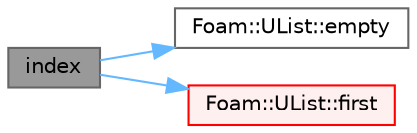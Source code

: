 digraph "index"
{
 // LATEX_PDF_SIZE
  bgcolor="transparent";
  edge [fontname=Helvetica,fontsize=10,labelfontname=Helvetica,labelfontsize=10];
  node [fontname=Helvetica,fontsize=10,shape=box,height=0.2,width=0.4];
  rankdir="LR";
  Node1 [id="Node000001",label="index",height=0.2,width=0.4,color="gray40", fillcolor="grey60", style="filled", fontcolor="black",tooltip=" "];
  Node1 -> Node2 [id="edge1_Node000001_Node000002",color="steelblue1",style="solid",tooltip=" "];
  Node2 [id="Node000002",label="Foam::UList::empty",height=0.2,width=0.4,color="grey40", fillcolor="white", style="filled",URL="$classFoam_1_1UList.html#a3f6fc5de06a318920d84f3c3742db07f",tooltip=" "];
  Node1 -> Node3 [id="edge2_Node000001_Node000003",color="steelblue1",style="solid",tooltip=" "];
  Node3 [id="Node000003",label="Foam::UList::first",height=0.2,width=0.4,color="red", fillcolor="#FFF0F0", style="filled",URL="$classFoam_1_1UList.html#a1c9828bc3de9502754d944c95a2ce0d9",tooltip=" "];
}
